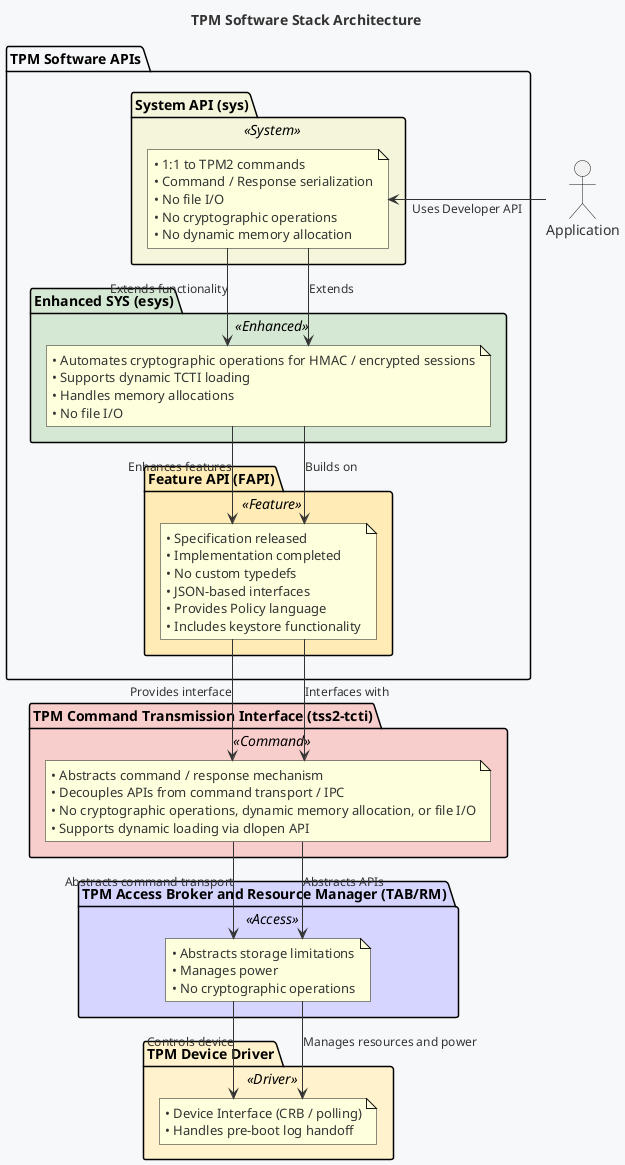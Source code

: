 @startuml
title TPM Software Stack Architecture
skinparam backgroundColor #F7F8FA
skinparam defaultFontColor #333333
skinparam linetype ortho
skinparam rectangle {
    BorderColor #333333
    FontColor #333333
    FontSize 12
    Padding 15
}
skinparam arrow {
    Color #333333
    FontColor #333333
    FontSize 12
}
skinparam package {
  BackgroundColor<<System>> #F5F5DC
  BackgroundColor<<Enhanced>> #D5E8D4
  BackgroundColor<<Feature>> #FFEBB5
  BackgroundColor<<Command>> #F8CECC
  BackgroundColor<<Access>> #D5D5FF
  BackgroundColor<<Driver>> #FFF2CC
  BorderColor black
  FontColor black
}

actor "Application" as App

' Top Layer - TPM Software APIs'
package "TPM Software APIs" {
    package "System API (sys)" <<System>> {
      note "• 1:1 to TPM2 commands\n• Command / Response serialization\n• No file I/O\n• No cryptographic operations\n• No dynamic memory allocation" as sys
    }

    package "Enhanced SYS (esys)" <<Enhanced>> {
      note "• Automates cryptographic operations for HMAC / encrypted sessions\n• Supports dynamic TCTI loading\n• Handles memory allocations\n• No file I/O" as esys
    }

    package "Feature API (FAPI)" <<Feature>> {
      note "• Specification released\n• Implementation completed\n• No custom typedefs\n• JSON-based interfaces\n• Provides Policy language\n• Includes keystore functionality" as fapi
    }
}

' Second Layer - TPM Command Transmission Interface '
package "TPM Command Transmission Interface (tss2-tcti)" <<Command>> {
  note "• Abstracts command / response mechanism\n• Decouples APIs from command transport / IPC\n• No cryptographic operations, dynamic memory allocation, or file I/O\n• Supports dynamic loading via dlopen API" as tcti
}

' Third Layer - TPM Access Broker and Resource Manager '
package "TPM Access Broker and Resource Manager (TAB/RM)" <<Access>> {
  note "• Abstracts storage limitations\n• Manages power\n• No cryptographic operations" as tab_rm
}

' Bottom Layer - TPM Device Driver '
package "TPM Device Driver" <<Driver>> {
  note "• Device Interface (CRB / polling)\n• Handles pre-boot log handoff" as driver
}

' Define straight vertical connections between components in the hierarchy '
sys -down-> esys : Extends
esys -down-> fapi : Builds on
fapi -down-> tcti : Interfaces with
tcti -down-> tab_rm : Abstracts APIs
tab_rm -down-> driver : Manages resources and power

' Define straight horizontal application interaction with the TPM stack '
App -right-> sys : Uses Developer API
sys -right-> esys : Extends functionality
esys -right-> fapi : Enhances features
fapi -right-> tcti : Provides interface
tcti -right-> tab_rm : Abstracts command transport
tab_rm -right-> driver : Controls device

@enduml 
